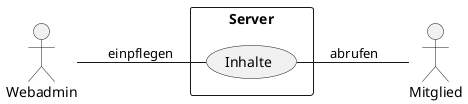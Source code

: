 @startuml
left to right direction

actor Webadmin
actor Mitglied

rectangle Server {
Webadmin  -- (Inhalte) : einpflegen
  (Inhalte) -- Mitglied : abrufen
}

@enduml
